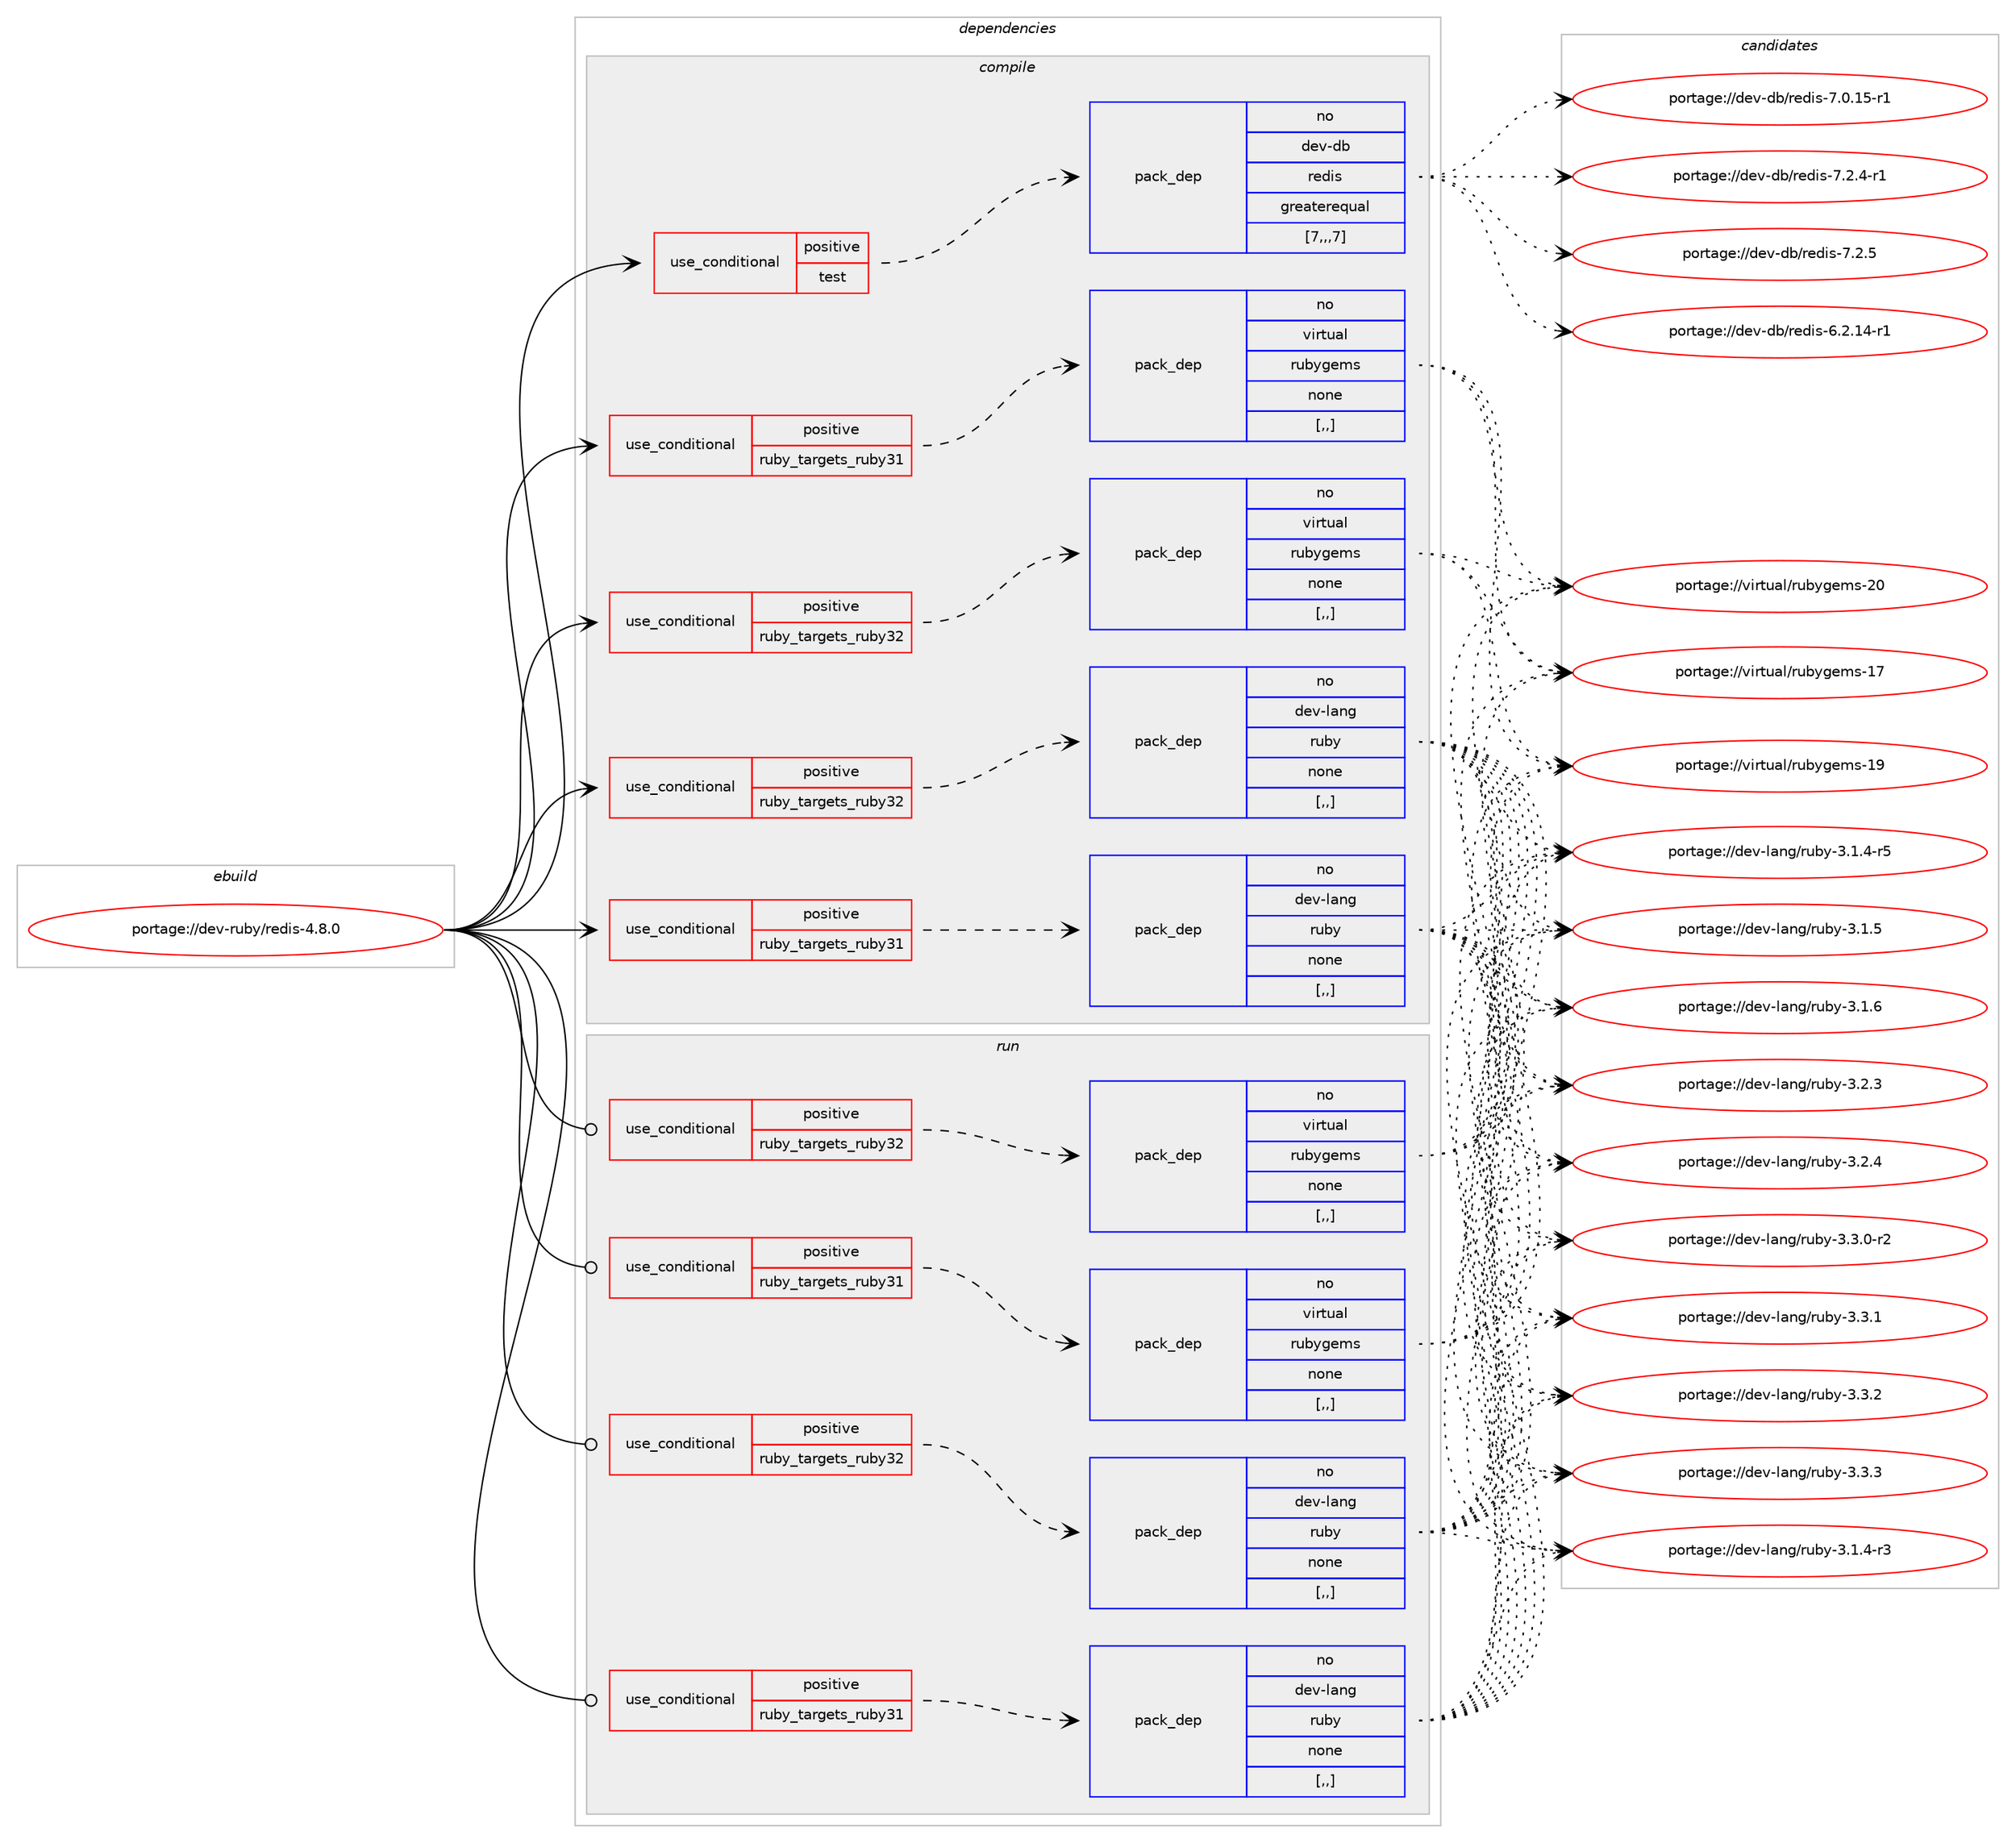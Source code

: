 digraph prolog {

# *************
# Graph options
# *************

newrank=true;
concentrate=true;
compound=true;
graph [rankdir=LR,fontname=Helvetica,fontsize=10,ranksep=1.5];#, ranksep=2.5, nodesep=0.2];
edge  [arrowhead=vee];
node  [fontname=Helvetica,fontsize=10];

# **********
# The ebuild
# **********

subgraph cluster_leftcol {
color=gray;
rank=same;
label=<<i>ebuild</i>>;
id [label="portage://dev-ruby/redis-4.8.0", color=red, width=4, href="../dev-ruby/redis-4.8.0.svg"];
}

# ****************
# The dependencies
# ****************

subgraph cluster_midcol {
color=gray;
label=<<i>dependencies</i>>;
subgraph cluster_compile {
fillcolor="#eeeeee";
style=filled;
label=<<i>compile</i>>;
subgraph cond52746 {
dependency193630 [label=<<TABLE BORDER="0" CELLBORDER="1" CELLSPACING="0" CELLPADDING="4"><TR><TD ROWSPAN="3" CELLPADDING="10">use_conditional</TD></TR><TR><TD>positive</TD></TR><TR><TD>ruby_targets_ruby31</TD></TR></TABLE>>, shape=none, color=red];
subgraph pack139562 {
dependency193631 [label=<<TABLE BORDER="0" CELLBORDER="1" CELLSPACING="0" CELLPADDING="4" WIDTH="220"><TR><TD ROWSPAN="6" CELLPADDING="30">pack_dep</TD></TR><TR><TD WIDTH="110">no</TD></TR><TR><TD>dev-lang</TD></TR><TR><TD>ruby</TD></TR><TR><TD>none</TD></TR><TR><TD>[,,]</TD></TR></TABLE>>, shape=none, color=blue];
}
dependency193630:e -> dependency193631:w [weight=20,style="dashed",arrowhead="vee"];
}
id:e -> dependency193630:w [weight=20,style="solid",arrowhead="vee"];
subgraph cond52747 {
dependency193632 [label=<<TABLE BORDER="0" CELLBORDER="1" CELLSPACING="0" CELLPADDING="4"><TR><TD ROWSPAN="3" CELLPADDING="10">use_conditional</TD></TR><TR><TD>positive</TD></TR><TR><TD>ruby_targets_ruby31</TD></TR></TABLE>>, shape=none, color=red];
subgraph pack139563 {
dependency193633 [label=<<TABLE BORDER="0" CELLBORDER="1" CELLSPACING="0" CELLPADDING="4" WIDTH="220"><TR><TD ROWSPAN="6" CELLPADDING="30">pack_dep</TD></TR><TR><TD WIDTH="110">no</TD></TR><TR><TD>virtual</TD></TR><TR><TD>rubygems</TD></TR><TR><TD>none</TD></TR><TR><TD>[,,]</TD></TR></TABLE>>, shape=none, color=blue];
}
dependency193632:e -> dependency193633:w [weight=20,style="dashed",arrowhead="vee"];
}
id:e -> dependency193632:w [weight=20,style="solid",arrowhead="vee"];
subgraph cond52748 {
dependency193634 [label=<<TABLE BORDER="0" CELLBORDER="1" CELLSPACING="0" CELLPADDING="4"><TR><TD ROWSPAN="3" CELLPADDING="10">use_conditional</TD></TR><TR><TD>positive</TD></TR><TR><TD>ruby_targets_ruby32</TD></TR></TABLE>>, shape=none, color=red];
subgraph pack139564 {
dependency193635 [label=<<TABLE BORDER="0" CELLBORDER="1" CELLSPACING="0" CELLPADDING="4" WIDTH="220"><TR><TD ROWSPAN="6" CELLPADDING="30">pack_dep</TD></TR><TR><TD WIDTH="110">no</TD></TR><TR><TD>dev-lang</TD></TR><TR><TD>ruby</TD></TR><TR><TD>none</TD></TR><TR><TD>[,,]</TD></TR></TABLE>>, shape=none, color=blue];
}
dependency193634:e -> dependency193635:w [weight=20,style="dashed",arrowhead="vee"];
}
id:e -> dependency193634:w [weight=20,style="solid",arrowhead="vee"];
subgraph cond52749 {
dependency193636 [label=<<TABLE BORDER="0" CELLBORDER="1" CELLSPACING="0" CELLPADDING="4"><TR><TD ROWSPAN="3" CELLPADDING="10">use_conditional</TD></TR><TR><TD>positive</TD></TR><TR><TD>ruby_targets_ruby32</TD></TR></TABLE>>, shape=none, color=red];
subgraph pack139565 {
dependency193637 [label=<<TABLE BORDER="0" CELLBORDER="1" CELLSPACING="0" CELLPADDING="4" WIDTH="220"><TR><TD ROWSPAN="6" CELLPADDING="30">pack_dep</TD></TR><TR><TD WIDTH="110">no</TD></TR><TR><TD>virtual</TD></TR><TR><TD>rubygems</TD></TR><TR><TD>none</TD></TR><TR><TD>[,,]</TD></TR></TABLE>>, shape=none, color=blue];
}
dependency193636:e -> dependency193637:w [weight=20,style="dashed",arrowhead="vee"];
}
id:e -> dependency193636:w [weight=20,style="solid",arrowhead="vee"];
subgraph cond52750 {
dependency193638 [label=<<TABLE BORDER="0" CELLBORDER="1" CELLSPACING="0" CELLPADDING="4"><TR><TD ROWSPAN="3" CELLPADDING="10">use_conditional</TD></TR><TR><TD>positive</TD></TR><TR><TD>test</TD></TR></TABLE>>, shape=none, color=red];
subgraph pack139566 {
dependency193639 [label=<<TABLE BORDER="0" CELLBORDER="1" CELLSPACING="0" CELLPADDING="4" WIDTH="220"><TR><TD ROWSPAN="6" CELLPADDING="30">pack_dep</TD></TR><TR><TD WIDTH="110">no</TD></TR><TR><TD>dev-db</TD></TR><TR><TD>redis</TD></TR><TR><TD>greaterequal</TD></TR><TR><TD>[7,,,7]</TD></TR></TABLE>>, shape=none, color=blue];
}
dependency193638:e -> dependency193639:w [weight=20,style="dashed",arrowhead="vee"];
}
id:e -> dependency193638:w [weight=20,style="solid",arrowhead="vee"];
}
subgraph cluster_compileandrun {
fillcolor="#eeeeee";
style=filled;
label=<<i>compile and run</i>>;
}
subgraph cluster_run {
fillcolor="#eeeeee";
style=filled;
label=<<i>run</i>>;
subgraph cond52751 {
dependency193640 [label=<<TABLE BORDER="0" CELLBORDER="1" CELLSPACING="0" CELLPADDING="4"><TR><TD ROWSPAN="3" CELLPADDING="10">use_conditional</TD></TR><TR><TD>positive</TD></TR><TR><TD>ruby_targets_ruby31</TD></TR></TABLE>>, shape=none, color=red];
subgraph pack139567 {
dependency193641 [label=<<TABLE BORDER="0" CELLBORDER="1" CELLSPACING="0" CELLPADDING="4" WIDTH="220"><TR><TD ROWSPAN="6" CELLPADDING="30">pack_dep</TD></TR><TR><TD WIDTH="110">no</TD></TR><TR><TD>dev-lang</TD></TR><TR><TD>ruby</TD></TR><TR><TD>none</TD></TR><TR><TD>[,,]</TD></TR></TABLE>>, shape=none, color=blue];
}
dependency193640:e -> dependency193641:w [weight=20,style="dashed",arrowhead="vee"];
}
id:e -> dependency193640:w [weight=20,style="solid",arrowhead="odot"];
subgraph cond52752 {
dependency193642 [label=<<TABLE BORDER="0" CELLBORDER="1" CELLSPACING="0" CELLPADDING="4"><TR><TD ROWSPAN="3" CELLPADDING="10">use_conditional</TD></TR><TR><TD>positive</TD></TR><TR><TD>ruby_targets_ruby31</TD></TR></TABLE>>, shape=none, color=red];
subgraph pack139568 {
dependency193643 [label=<<TABLE BORDER="0" CELLBORDER="1" CELLSPACING="0" CELLPADDING="4" WIDTH="220"><TR><TD ROWSPAN="6" CELLPADDING="30">pack_dep</TD></TR><TR><TD WIDTH="110">no</TD></TR><TR><TD>virtual</TD></TR><TR><TD>rubygems</TD></TR><TR><TD>none</TD></TR><TR><TD>[,,]</TD></TR></TABLE>>, shape=none, color=blue];
}
dependency193642:e -> dependency193643:w [weight=20,style="dashed",arrowhead="vee"];
}
id:e -> dependency193642:w [weight=20,style="solid",arrowhead="odot"];
subgraph cond52753 {
dependency193644 [label=<<TABLE BORDER="0" CELLBORDER="1" CELLSPACING="0" CELLPADDING="4"><TR><TD ROWSPAN="3" CELLPADDING="10">use_conditional</TD></TR><TR><TD>positive</TD></TR><TR><TD>ruby_targets_ruby32</TD></TR></TABLE>>, shape=none, color=red];
subgraph pack139569 {
dependency193645 [label=<<TABLE BORDER="0" CELLBORDER="1" CELLSPACING="0" CELLPADDING="4" WIDTH="220"><TR><TD ROWSPAN="6" CELLPADDING="30">pack_dep</TD></TR><TR><TD WIDTH="110">no</TD></TR><TR><TD>dev-lang</TD></TR><TR><TD>ruby</TD></TR><TR><TD>none</TD></TR><TR><TD>[,,]</TD></TR></TABLE>>, shape=none, color=blue];
}
dependency193644:e -> dependency193645:w [weight=20,style="dashed",arrowhead="vee"];
}
id:e -> dependency193644:w [weight=20,style="solid",arrowhead="odot"];
subgraph cond52754 {
dependency193646 [label=<<TABLE BORDER="0" CELLBORDER="1" CELLSPACING="0" CELLPADDING="4"><TR><TD ROWSPAN="3" CELLPADDING="10">use_conditional</TD></TR><TR><TD>positive</TD></TR><TR><TD>ruby_targets_ruby32</TD></TR></TABLE>>, shape=none, color=red];
subgraph pack139570 {
dependency193647 [label=<<TABLE BORDER="0" CELLBORDER="1" CELLSPACING="0" CELLPADDING="4" WIDTH="220"><TR><TD ROWSPAN="6" CELLPADDING="30">pack_dep</TD></TR><TR><TD WIDTH="110">no</TD></TR><TR><TD>virtual</TD></TR><TR><TD>rubygems</TD></TR><TR><TD>none</TD></TR><TR><TD>[,,]</TD></TR></TABLE>>, shape=none, color=blue];
}
dependency193646:e -> dependency193647:w [weight=20,style="dashed",arrowhead="vee"];
}
id:e -> dependency193646:w [weight=20,style="solid",arrowhead="odot"];
}
}

# **************
# The candidates
# **************

subgraph cluster_choices {
rank=same;
color=gray;
label=<<i>candidates</i>>;

subgraph choice139562 {
color=black;
nodesep=1;
choice100101118451089711010347114117981214551464946524511451 [label="portage://dev-lang/ruby-3.1.4-r3", color=red, width=4,href="../dev-lang/ruby-3.1.4-r3.svg"];
choice100101118451089711010347114117981214551464946524511453 [label="portage://dev-lang/ruby-3.1.4-r5", color=red, width=4,href="../dev-lang/ruby-3.1.4-r5.svg"];
choice10010111845108971101034711411798121455146494653 [label="portage://dev-lang/ruby-3.1.5", color=red, width=4,href="../dev-lang/ruby-3.1.5.svg"];
choice10010111845108971101034711411798121455146494654 [label="portage://dev-lang/ruby-3.1.6", color=red, width=4,href="../dev-lang/ruby-3.1.6.svg"];
choice10010111845108971101034711411798121455146504651 [label="portage://dev-lang/ruby-3.2.3", color=red, width=4,href="../dev-lang/ruby-3.2.3.svg"];
choice10010111845108971101034711411798121455146504652 [label="portage://dev-lang/ruby-3.2.4", color=red, width=4,href="../dev-lang/ruby-3.2.4.svg"];
choice100101118451089711010347114117981214551465146484511450 [label="portage://dev-lang/ruby-3.3.0-r2", color=red, width=4,href="../dev-lang/ruby-3.3.0-r2.svg"];
choice10010111845108971101034711411798121455146514649 [label="portage://dev-lang/ruby-3.3.1", color=red, width=4,href="../dev-lang/ruby-3.3.1.svg"];
choice10010111845108971101034711411798121455146514650 [label="portage://dev-lang/ruby-3.3.2", color=red, width=4,href="../dev-lang/ruby-3.3.2.svg"];
choice10010111845108971101034711411798121455146514651 [label="portage://dev-lang/ruby-3.3.3", color=red, width=4,href="../dev-lang/ruby-3.3.3.svg"];
dependency193631:e -> choice100101118451089711010347114117981214551464946524511451:w [style=dotted,weight="100"];
dependency193631:e -> choice100101118451089711010347114117981214551464946524511453:w [style=dotted,weight="100"];
dependency193631:e -> choice10010111845108971101034711411798121455146494653:w [style=dotted,weight="100"];
dependency193631:e -> choice10010111845108971101034711411798121455146494654:w [style=dotted,weight="100"];
dependency193631:e -> choice10010111845108971101034711411798121455146504651:w [style=dotted,weight="100"];
dependency193631:e -> choice10010111845108971101034711411798121455146504652:w [style=dotted,weight="100"];
dependency193631:e -> choice100101118451089711010347114117981214551465146484511450:w [style=dotted,weight="100"];
dependency193631:e -> choice10010111845108971101034711411798121455146514649:w [style=dotted,weight="100"];
dependency193631:e -> choice10010111845108971101034711411798121455146514650:w [style=dotted,weight="100"];
dependency193631:e -> choice10010111845108971101034711411798121455146514651:w [style=dotted,weight="100"];
}
subgraph choice139563 {
color=black;
nodesep=1;
choice118105114116117971084711411798121103101109115454955 [label="portage://virtual/rubygems-17", color=red, width=4,href="../virtual/rubygems-17.svg"];
choice118105114116117971084711411798121103101109115454957 [label="portage://virtual/rubygems-19", color=red, width=4,href="../virtual/rubygems-19.svg"];
choice118105114116117971084711411798121103101109115455048 [label="portage://virtual/rubygems-20", color=red, width=4,href="../virtual/rubygems-20.svg"];
dependency193633:e -> choice118105114116117971084711411798121103101109115454955:w [style=dotted,weight="100"];
dependency193633:e -> choice118105114116117971084711411798121103101109115454957:w [style=dotted,weight="100"];
dependency193633:e -> choice118105114116117971084711411798121103101109115455048:w [style=dotted,weight="100"];
}
subgraph choice139564 {
color=black;
nodesep=1;
choice100101118451089711010347114117981214551464946524511451 [label="portage://dev-lang/ruby-3.1.4-r3", color=red, width=4,href="../dev-lang/ruby-3.1.4-r3.svg"];
choice100101118451089711010347114117981214551464946524511453 [label="portage://dev-lang/ruby-3.1.4-r5", color=red, width=4,href="../dev-lang/ruby-3.1.4-r5.svg"];
choice10010111845108971101034711411798121455146494653 [label="portage://dev-lang/ruby-3.1.5", color=red, width=4,href="../dev-lang/ruby-3.1.5.svg"];
choice10010111845108971101034711411798121455146494654 [label="portage://dev-lang/ruby-3.1.6", color=red, width=4,href="../dev-lang/ruby-3.1.6.svg"];
choice10010111845108971101034711411798121455146504651 [label="portage://dev-lang/ruby-3.2.3", color=red, width=4,href="../dev-lang/ruby-3.2.3.svg"];
choice10010111845108971101034711411798121455146504652 [label="portage://dev-lang/ruby-3.2.4", color=red, width=4,href="../dev-lang/ruby-3.2.4.svg"];
choice100101118451089711010347114117981214551465146484511450 [label="portage://dev-lang/ruby-3.3.0-r2", color=red, width=4,href="../dev-lang/ruby-3.3.0-r2.svg"];
choice10010111845108971101034711411798121455146514649 [label="portage://dev-lang/ruby-3.3.1", color=red, width=4,href="../dev-lang/ruby-3.3.1.svg"];
choice10010111845108971101034711411798121455146514650 [label="portage://dev-lang/ruby-3.3.2", color=red, width=4,href="../dev-lang/ruby-3.3.2.svg"];
choice10010111845108971101034711411798121455146514651 [label="portage://dev-lang/ruby-3.3.3", color=red, width=4,href="../dev-lang/ruby-3.3.3.svg"];
dependency193635:e -> choice100101118451089711010347114117981214551464946524511451:w [style=dotted,weight="100"];
dependency193635:e -> choice100101118451089711010347114117981214551464946524511453:w [style=dotted,weight="100"];
dependency193635:e -> choice10010111845108971101034711411798121455146494653:w [style=dotted,weight="100"];
dependency193635:e -> choice10010111845108971101034711411798121455146494654:w [style=dotted,weight="100"];
dependency193635:e -> choice10010111845108971101034711411798121455146504651:w [style=dotted,weight="100"];
dependency193635:e -> choice10010111845108971101034711411798121455146504652:w [style=dotted,weight="100"];
dependency193635:e -> choice100101118451089711010347114117981214551465146484511450:w [style=dotted,weight="100"];
dependency193635:e -> choice10010111845108971101034711411798121455146514649:w [style=dotted,weight="100"];
dependency193635:e -> choice10010111845108971101034711411798121455146514650:w [style=dotted,weight="100"];
dependency193635:e -> choice10010111845108971101034711411798121455146514651:w [style=dotted,weight="100"];
}
subgraph choice139565 {
color=black;
nodesep=1;
choice118105114116117971084711411798121103101109115454955 [label="portage://virtual/rubygems-17", color=red, width=4,href="../virtual/rubygems-17.svg"];
choice118105114116117971084711411798121103101109115454957 [label="portage://virtual/rubygems-19", color=red, width=4,href="../virtual/rubygems-19.svg"];
choice118105114116117971084711411798121103101109115455048 [label="portage://virtual/rubygems-20", color=red, width=4,href="../virtual/rubygems-20.svg"];
dependency193637:e -> choice118105114116117971084711411798121103101109115454955:w [style=dotted,weight="100"];
dependency193637:e -> choice118105114116117971084711411798121103101109115454957:w [style=dotted,weight="100"];
dependency193637:e -> choice118105114116117971084711411798121103101109115455048:w [style=dotted,weight="100"];
}
subgraph choice139566 {
color=black;
nodesep=1;
choice100101118451009847114101100105115455446504649524511449 [label="portage://dev-db/redis-6.2.14-r1", color=red, width=4,href="../dev-db/redis-6.2.14-r1.svg"];
choice100101118451009847114101100105115455546484649534511449 [label="portage://dev-db/redis-7.0.15-r1", color=red, width=4,href="../dev-db/redis-7.0.15-r1.svg"];
choice1001011184510098471141011001051154555465046524511449 [label="portage://dev-db/redis-7.2.4-r1", color=red, width=4,href="../dev-db/redis-7.2.4-r1.svg"];
choice100101118451009847114101100105115455546504653 [label="portage://dev-db/redis-7.2.5", color=red, width=4,href="../dev-db/redis-7.2.5.svg"];
dependency193639:e -> choice100101118451009847114101100105115455446504649524511449:w [style=dotted,weight="100"];
dependency193639:e -> choice100101118451009847114101100105115455546484649534511449:w [style=dotted,weight="100"];
dependency193639:e -> choice1001011184510098471141011001051154555465046524511449:w [style=dotted,weight="100"];
dependency193639:e -> choice100101118451009847114101100105115455546504653:w [style=dotted,weight="100"];
}
subgraph choice139567 {
color=black;
nodesep=1;
choice100101118451089711010347114117981214551464946524511451 [label="portage://dev-lang/ruby-3.1.4-r3", color=red, width=4,href="../dev-lang/ruby-3.1.4-r3.svg"];
choice100101118451089711010347114117981214551464946524511453 [label="portage://dev-lang/ruby-3.1.4-r5", color=red, width=4,href="../dev-lang/ruby-3.1.4-r5.svg"];
choice10010111845108971101034711411798121455146494653 [label="portage://dev-lang/ruby-3.1.5", color=red, width=4,href="../dev-lang/ruby-3.1.5.svg"];
choice10010111845108971101034711411798121455146494654 [label="portage://dev-lang/ruby-3.1.6", color=red, width=4,href="../dev-lang/ruby-3.1.6.svg"];
choice10010111845108971101034711411798121455146504651 [label="portage://dev-lang/ruby-3.2.3", color=red, width=4,href="../dev-lang/ruby-3.2.3.svg"];
choice10010111845108971101034711411798121455146504652 [label="portage://dev-lang/ruby-3.2.4", color=red, width=4,href="../dev-lang/ruby-3.2.4.svg"];
choice100101118451089711010347114117981214551465146484511450 [label="portage://dev-lang/ruby-3.3.0-r2", color=red, width=4,href="../dev-lang/ruby-3.3.0-r2.svg"];
choice10010111845108971101034711411798121455146514649 [label="portage://dev-lang/ruby-3.3.1", color=red, width=4,href="../dev-lang/ruby-3.3.1.svg"];
choice10010111845108971101034711411798121455146514650 [label="portage://dev-lang/ruby-3.3.2", color=red, width=4,href="../dev-lang/ruby-3.3.2.svg"];
choice10010111845108971101034711411798121455146514651 [label="portage://dev-lang/ruby-3.3.3", color=red, width=4,href="../dev-lang/ruby-3.3.3.svg"];
dependency193641:e -> choice100101118451089711010347114117981214551464946524511451:w [style=dotted,weight="100"];
dependency193641:e -> choice100101118451089711010347114117981214551464946524511453:w [style=dotted,weight="100"];
dependency193641:e -> choice10010111845108971101034711411798121455146494653:w [style=dotted,weight="100"];
dependency193641:e -> choice10010111845108971101034711411798121455146494654:w [style=dotted,weight="100"];
dependency193641:e -> choice10010111845108971101034711411798121455146504651:w [style=dotted,weight="100"];
dependency193641:e -> choice10010111845108971101034711411798121455146504652:w [style=dotted,weight="100"];
dependency193641:e -> choice100101118451089711010347114117981214551465146484511450:w [style=dotted,weight="100"];
dependency193641:e -> choice10010111845108971101034711411798121455146514649:w [style=dotted,weight="100"];
dependency193641:e -> choice10010111845108971101034711411798121455146514650:w [style=dotted,weight="100"];
dependency193641:e -> choice10010111845108971101034711411798121455146514651:w [style=dotted,weight="100"];
}
subgraph choice139568 {
color=black;
nodesep=1;
choice118105114116117971084711411798121103101109115454955 [label="portage://virtual/rubygems-17", color=red, width=4,href="../virtual/rubygems-17.svg"];
choice118105114116117971084711411798121103101109115454957 [label="portage://virtual/rubygems-19", color=red, width=4,href="../virtual/rubygems-19.svg"];
choice118105114116117971084711411798121103101109115455048 [label="portage://virtual/rubygems-20", color=red, width=4,href="../virtual/rubygems-20.svg"];
dependency193643:e -> choice118105114116117971084711411798121103101109115454955:w [style=dotted,weight="100"];
dependency193643:e -> choice118105114116117971084711411798121103101109115454957:w [style=dotted,weight="100"];
dependency193643:e -> choice118105114116117971084711411798121103101109115455048:w [style=dotted,weight="100"];
}
subgraph choice139569 {
color=black;
nodesep=1;
choice100101118451089711010347114117981214551464946524511451 [label="portage://dev-lang/ruby-3.1.4-r3", color=red, width=4,href="../dev-lang/ruby-3.1.4-r3.svg"];
choice100101118451089711010347114117981214551464946524511453 [label="portage://dev-lang/ruby-3.1.4-r5", color=red, width=4,href="../dev-lang/ruby-3.1.4-r5.svg"];
choice10010111845108971101034711411798121455146494653 [label="portage://dev-lang/ruby-3.1.5", color=red, width=4,href="../dev-lang/ruby-3.1.5.svg"];
choice10010111845108971101034711411798121455146494654 [label="portage://dev-lang/ruby-3.1.6", color=red, width=4,href="../dev-lang/ruby-3.1.6.svg"];
choice10010111845108971101034711411798121455146504651 [label="portage://dev-lang/ruby-3.2.3", color=red, width=4,href="../dev-lang/ruby-3.2.3.svg"];
choice10010111845108971101034711411798121455146504652 [label="portage://dev-lang/ruby-3.2.4", color=red, width=4,href="../dev-lang/ruby-3.2.4.svg"];
choice100101118451089711010347114117981214551465146484511450 [label="portage://dev-lang/ruby-3.3.0-r2", color=red, width=4,href="../dev-lang/ruby-3.3.0-r2.svg"];
choice10010111845108971101034711411798121455146514649 [label="portage://dev-lang/ruby-3.3.1", color=red, width=4,href="../dev-lang/ruby-3.3.1.svg"];
choice10010111845108971101034711411798121455146514650 [label="portage://dev-lang/ruby-3.3.2", color=red, width=4,href="../dev-lang/ruby-3.3.2.svg"];
choice10010111845108971101034711411798121455146514651 [label="portage://dev-lang/ruby-3.3.3", color=red, width=4,href="../dev-lang/ruby-3.3.3.svg"];
dependency193645:e -> choice100101118451089711010347114117981214551464946524511451:w [style=dotted,weight="100"];
dependency193645:e -> choice100101118451089711010347114117981214551464946524511453:w [style=dotted,weight="100"];
dependency193645:e -> choice10010111845108971101034711411798121455146494653:w [style=dotted,weight="100"];
dependency193645:e -> choice10010111845108971101034711411798121455146494654:w [style=dotted,weight="100"];
dependency193645:e -> choice10010111845108971101034711411798121455146504651:w [style=dotted,weight="100"];
dependency193645:e -> choice10010111845108971101034711411798121455146504652:w [style=dotted,weight="100"];
dependency193645:e -> choice100101118451089711010347114117981214551465146484511450:w [style=dotted,weight="100"];
dependency193645:e -> choice10010111845108971101034711411798121455146514649:w [style=dotted,weight="100"];
dependency193645:e -> choice10010111845108971101034711411798121455146514650:w [style=dotted,weight="100"];
dependency193645:e -> choice10010111845108971101034711411798121455146514651:w [style=dotted,weight="100"];
}
subgraph choice139570 {
color=black;
nodesep=1;
choice118105114116117971084711411798121103101109115454955 [label="portage://virtual/rubygems-17", color=red, width=4,href="../virtual/rubygems-17.svg"];
choice118105114116117971084711411798121103101109115454957 [label="portage://virtual/rubygems-19", color=red, width=4,href="../virtual/rubygems-19.svg"];
choice118105114116117971084711411798121103101109115455048 [label="portage://virtual/rubygems-20", color=red, width=4,href="../virtual/rubygems-20.svg"];
dependency193647:e -> choice118105114116117971084711411798121103101109115454955:w [style=dotted,weight="100"];
dependency193647:e -> choice118105114116117971084711411798121103101109115454957:w [style=dotted,weight="100"];
dependency193647:e -> choice118105114116117971084711411798121103101109115455048:w [style=dotted,weight="100"];
}
}

}
